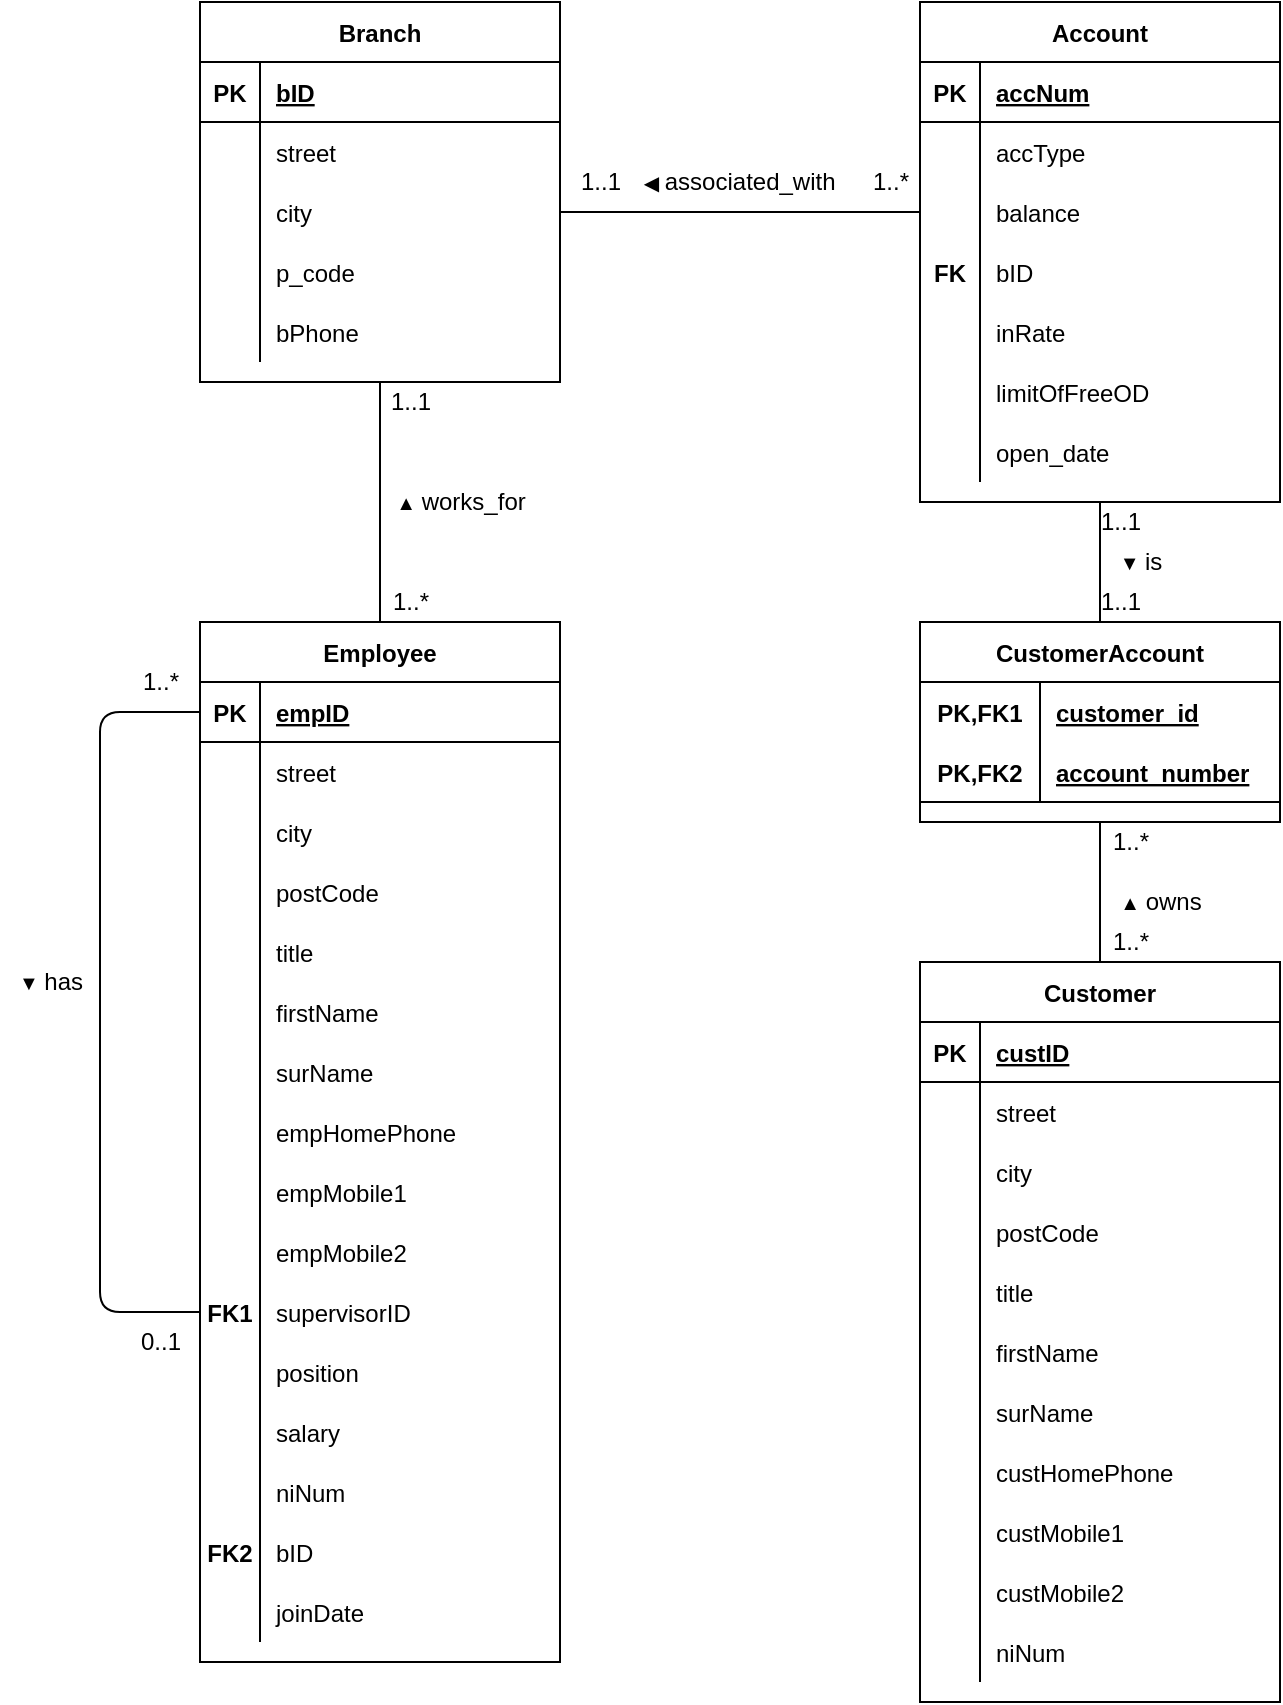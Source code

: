 <mxfile version="14.4.7" type="device"><diagram id="4AhPnBOVg8IUe8jVObTL" name="Page-1"><mxGraphModel dx="1422" dy="762" grid="1" gridSize="10" guides="0" tooltips="1" connect="1" arrows="1" fold="1" page="1" pageScale="1" pageWidth="827" pageHeight="1169" math="0" shadow="0"><root><mxCell id="0"/><mxCell id="1" parent="0"/><mxCell id="7fBBErrHMdmGzCF9qD4_-1" value="Branch" style="shape=table;startSize=30;container=1;collapsible=1;childLayout=tableLayout;fixedRows=1;rowLines=0;fontStyle=1;align=center;resizeLast=1;" parent="1" vertex="1"><mxGeometry x="130" y="140" width="180" height="190" as="geometry"/></mxCell><mxCell id="7fBBErrHMdmGzCF9qD4_-2" value="" style="shape=partialRectangle;collapsible=0;dropTarget=0;pointerEvents=0;fillColor=none;top=0;left=0;bottom=1;right=0;points=[[0,0.5],[1,0.5]];portConstraint=eastwest;" parent="7fBBErrHMdmGzCF9qD4_-1" vertex="1"><mxGeometry y="30" width="180" height="30" as="geometry"/></mxCell><mxCell id="7fBBErrHMdmGzCF9qD4_-3" value="PK" style="shape=partialRectangle;connectable=0;fillColor=none;top=0;left=0;bottom=0;right=0;fontStyle=1;overflow=hidden;" parent="7fBBErrHMdmGzCF9qD4_-2" vertex="1"><mxGeometry width="30" height="30" as="geometry"/></mxCell><mxCell id="7fBBErrHMdmGzCF9qD4_-4" value="bID" style="shape=partialRectangle;connectable=0;fillColor=none;top=0;left=0;bottom=0;right=0;align=left;spacingLeft=6;fontStyle=5;overflow=hidden;" parent="7fBBErrHMdmGzCF9qD4_-2" vertex="1"><mxGeometry x="30" width="150" height="30" as="geometry"/></mxCell><mxCell id="7fBBErrHMdmGzCF9qD4_-5" value="" style="shape=partialRectangle;collapsible=0;dropTarget=0;pointerEvents=0;fillColor=none;top=0;left=0;bottom=0;right=0;points=[[0,0.5],[1,0.5]];portConstraint=eastwest;" parent="7fBBErrHMdmGzCF9qD4_-1" vertex="1"><mxGeometry y="60" width="180" height="30" as="geometry"/></mxCell><mxCell id="7fBBErrHMdmGzCF9qD4_-6" value="" style="shape=partialRectangle;connectable=0;fillColor=none;top=0;left=0;bottom=0;right=0;editable=1;overflow=hidden;" parent="7fBBErrHMdmGzCF9qD4_-5" vertex="1"><mxGeometry width="30" height="30" as="geometry"/></mxCell><mxCell id="7fBBErrHMdmGzCF9qD4_-7" value="street" style="shape=partialRectangle;connectable=0;fillColor=none;top=0;left=0;bottom=0;right=0;align=left;spacingLeft=6;overflow=hidden;" parent="7fBBErrHMdmGzCF9qD4_-5" vertex="1"><mxGeometry x="30" width="150" height="30" as="geometry"/></mxCell><mxCell id="7fBBErrHMdmGzCF9qD4_-8" value="" style="shape=partialRectangle;collapsible=0;dropTarget=0;pointerEvents=0;fillColor=none;top=0;left=0;bottom=0;right=0;points=[[0,0.5],[1,0.5]];portConstraint=eastwest;" parent="7fBBErrHMdmGzCF9qD4_-1" vertex="1"><mxGeometry y="90" width="180" height="30" as="geometry"/></mxCell><mxCell id="7fBBErrHMdmGzCF9qD4_-9" value="" style="shape=partialRectangle;connectable=0;fillColor=none;top=0;left=0;bottom=0;right=0;editable=1;overflow=hidden;" parent="7fBBErrHMdmGzCF9qD4_-8" vertex="1"><mxGeometry width="30" height="30" as="geometry"/></mxCell><mxCell id="7fBBErrHMdmGzCF9qD4_-10" value="city" style="shape=partialRectangle;connectable=0;fillColor=none;top=0;left=0;bottom=0;right=0;align=left;spacingLeft=6;overflow=hidden;" parent="7fBBErrHMdmGzCF9qD4_-8" vertex="1"><mxGeometry x="30" width="150" height="30" as="geometry"/></mxCell><mxCell id="7fBBErrHMdmGzCF9qD4_-11" value="" style="shape=partialRectangle;collapsible=0;dropTarget=0;pointerEvents=0;fillColor=none;top=0;left=0;bottom=0;right=0;points=[[0,0.5],[1,0.5]];portConstraint=eastwest;" parent="7fBBErrHMdmGzCF9qD4_-1" vertex="1"><mxGeometry y="120" width="180" height="30" as="geometry"/></mxCell><mxCell id="7fBBErrHMdmGzCF9qD4_-12" value="" style="shape=partialRectangle;connectable=0;fillColor=none;top=0;left=0;bottom=0;right=0;editable=1;overflow=hidden;" parent="7fBBErrHMdmGzCF9qD4_-11" vertex="1"><mxGeometry width="30" height="30" as="geometry"/></mxCell><mxCell id="7fBBErrHMdmGzCF9qD4_-13" value="p_code" style="shape=partialRectangle;connectable=0;fillColor=none;top=0;left=0;bottom=0;right=0;align=left;spacingLeft=6;overflow=hidden;verticalAlign=middle;" parent="7fBBErrHMdmGzCF9qD4_-11" vertex="1"><mxGeometry x="30" width="150" height="30" as="geometry"/></mxCell><mxCell id="7fBBErrHMdmGzCF9qD4_-18" style="shape=partialRectangle;collapsible=0;dropTarget=0;pointerEvents=0;fillColor=none;top=0;left=0;bottom=0;right=0;points=[[0,0.5],[1,0.5]];portConstraint=eastwest;" parent="7fBBErrHMdmGzCF9qD4_-1" vertex="1"><mxGeometry y="150" width="180" height="30" as="geometry"/></mxCell><mxCell id="7fBBErrHMdmGzCF9qD4_-19" style="shape=partialRectangle;connectable=0;fillColor=none;top=0;left=0;bottom=0;right=0;editable=1;overflow=hidden;" parent="7fBBErrHMdmGzCF9qD4_-18" vertex="1"><mxGeometry width="30" height="30" as="geometry"/></mxCell><mxCell id="7fBBErrHMdmGzCF9qD4_-20" value="bPhone" style="shape=partialRectangle;connectable=0;fillColor=none;top=0;left=0;bottom=0;right=0;align=left;spacingLeft=6;overflow=hidden;verticalAlign=middle;" parent="7fBBErrHMdmGzCF9qD4_-18" vertex="1"><mxGeometry x="30" width="150" height="30" as="geometry"/></mxCell><mxCell id="7fBBErrHMdmGzCF9qD4_-34" value="CustomerAccount" style="shape=table;startSize=30;container=1;collapsible=1;childLayout=tableLayout;fixedRows=1;rowLines=0;fontStyle=1;align=center;resizeLast=1;" parent="1" vertex="1"><mxGeometry x="490" y="450" width="180" height="100" as="geometry"/></mxCell><mxCell id="7fBBErrHMdmGzCF9qD4_-35" value="" style="shape=partialRectangle;collapsible=0;dropTarget=0;pointerEvents=0;fillColor=none;top=0;left=0;bottom=0;right=0;points=[[0,0.5],[1,0.5]];portConstraint=eastwest;" parent="7fBBErrHMdmGzCF9qD4_-34" vertex="1"><mxGeometry y="30" width="180" height="30" as="geometry"/></mxCell><mxCell id="7fBBErrHMdmGzCF9qD4_-36" value="PK,FK1" style="shape=partialRectangle;connectable=0;fillColor=none;top=0;left=0;bottom=0;right=0;fontStyle=1;overflow=hidden;" parent="7fBBErrHMdmGzCF9qD4_-35" vertex="1"><mxGeometry width="60" height="30" as="geometry"/></mxCell><mxCell id="7fBBErrHMdmGzCF9qD4_-37" value="customer_id" style="shape=partialRectangle;connectable=0;fillColor=none;top=0;left=0;bottom=0;right=0;align=left;spacingLeft=6;fontStyle=5;overflow=hidden;" parent="7fBBErrHMdmGzCF9qD4_-35" vertex="1"><mxGeometry x="60" width="120" height="30" as="geometry"/></mxCell><mxCell id="7fBBErrHMdmGzCF9qD4_-38" value="" style="shape=partialRectangle;collapsible=0;dropTarget=0;pointerEvents=0;fillColor=none;top=0;left=0;bottom=1;right=0;points=[[0,0.5],[1,0.5]];portConstraint=eastwest;" parent="7fBBErrHMdmGzCF9qD4_-34" vertex="1"><mxGeometry y="60" width="180" height="30" as="geometry"/></mxCell><mxCell id="7fBBErrHMdmGzCF9qD4_-39" value="PK,FK2" style="shape=partialRectangle;connectable=0;fillColor=none;top=0;left=0;bottom=0;right=0;fontStyle=1;overflow=hidden;" parent="7fBBErrHMdmGzCF9qD4_-38" vertex="1"><mxGeometry width="60" height="30" as="geometry"/></mxCell><mxCell id="7fBBErrHMdmGzCF9qD4_-40" value="account_number" style="shape=partialRectangle;connectable=0;fillColor=none;top=0;left=0;bottom=0;right=0;align=left;spacingLeft=6;fontStyle=5;overflow=hidden;" parent="7fBBErrHMdmGzCF9qD4_-38" vertex="1"><mxGeometry x="60" width="120" height="30" as="geometry"/></mxCell><mxCell id="7fBBErrHMdmGzCF9qD4_-47" value="Account" style="shape=table;startSize=30;container=1;collapsible=1;childLayout=tableLayout;fixedRows=1;rowLines=0;fontStyle=1;align=center;resizeLast=1;" parent="1" vertex="1"><mxGeometry x="490" y="140" width="180" height="250" as="geometry"/></mxCell><mxCell id="7fBBErrHMdmGzCF9qD4_-48" value="" style="shape=partialRectangle;collapsible=0;dropTarget=0;pointerEvents=0;fillColor=none;top=0;left=0;bottom=1;right=0;points=[[0,0.5],[1,0.5]];portConstraint=eastwest;" parent="7fBBErrHMdmGzCF9qD4_-47" vertex="1"><mxGeometry y="30" width="180" height="30" as="geometry"/></mxCell><mxCell id="7fBBErrHMdmGzCF9qD4_-49" value="PK" style="shape=partialRectangle;connectable=0;fillColor=none;top=0;left=0;bottom=0;right=0;fontStyle=1;overflow=hidden;" parent="7fBBErrHMdmGzCF9qD4_-48" vertex="1"><mxGeometry width="30" height="30" as="geometry"/></mxCell><mxCell id="7fBBErrHMdmGzCF9qD4_-50" value="accNum" style="shape=partialRectangle;connectable=0;fillColor=none;top=0;left=0;bottom=0;right=0;align=left;spacingLeft=6;fontStyle=5;overflow=hidden;" parent="7fBBErrHMdmGzCF9qD4_-48" vertex="1"><mxGeometry x="30" width="150" height="30" as="geometry"/></mxCell><mxCell id="7fBBErrHMdmGzCF9qD4_-51" value="" style="shape=partialRectangle;collapsible=0;dropTarget=0;pointerEvents=0;fillColor=none;top=0;left=0;bottom=0;right=0;points=[[0,0.5],[1,0.5]];portConstraint=eastwest;" parent="7fBBErrHMdmGzCF9qD4_-47" vertex="1"><mxGeometry y="60" width="180" height="30" as="geometry"/></mxCell><mxCell id="7fBBErrHMdmGzCF9qD4_-52" value="" style="shape=partialRectangle;connectable=0;fillColor=none;top=0;left=0;bottom=0;right=0;editable=1;overflow=hidden;" parent="7fBBErrHMdmGzCF9qD4_-51" vertex="1"><mxGeometry width="30" height="30" as="geometry"/></mxCell><mxCell id="7fBBErrHMdmGzCF9qD4_-53" value="accType" style="shape=partialRectangle;connectable=0;fillColor=none;top=0;left=0;bottom=0;right=0;align=left;spacingLeft=6;overflow=hidden;" parent="7fBBErrHMdmGzCF9qD4_-51" vertex="1"><mxGeometry x="30" width="150" height="30" as="geometry"/></mxCell><mxCell id="7fBBErrHMdmGzCF9qD4_-54" value="" style="shape=partialRectangle;collapsible=0;dropTarget=0;pointerEvents=0;fillColor=none;top=0;left=0;bottom=0;right=0;points=[[0,0.5],[1,0.5]];portConstraint=eastwest;" parent="7fBBErrHMdmGzCF9qD4_-47" vertex="1"><mxGeometry y="90" width="180" height="30" as="geometry"/></mxCell><mxCell id="7fBBErrHMdmGzCF9qD4_-55" value="" style="shape=partialRectangle;connectable=0;fillColor=none;top=0;left=0;bottom=0;right=0;editable=1;overflow=hidden;" parent="7fBBErrHMdmGzCF9qD4_-54" vertex="1"><mxGeometry width="30" height="30" as="geometry"/></mxCell><mxCell id="7fBBErrHMdmGzCF9qD4_-56" value="balance" style="shape=partialRectangle;connectable=0;fillColor=none;top=0;left=0;bottom=0;right=0;align=left;spacingLeft=6;overflow=hidden;" parent="7fBBErrHMdmGzCF9qD4_-54" vertex="1"><mxGeometry x="30" width="150" height="30" as="geometry"/></mxCell><mxCell id="7fBBErrHMdmGzCF9qD4_-57" value="" style="shape=partialRectangle;collapsible=0;dropTarget=0;pointerEvents=0;fillColor=none;top=0;left=0;bottom=0;right=0;points=[[0,0.5],[1,0.5]];portConstraint=eastwest;" parent="7fBBErrHMdmGzCF9qD4_-47" vertex="1"><mxGeometry y="120" width="180" height="30" as="geometry"/></mxCell><mxCell id="7fBBErrHMdmGzCF9qD4_-58" value="FK" style="shape=partialRectangle;connectable=0;fillColor=none;top=0;left=0;bottom=0;right=0;editable=1;overflow=hidden;fontStyle=1" parent="7fBBErrHMdmGzCF9qD4_-57" vertex="1"><mxGeometry width="30" height="30" as="geometry"/></mxCell><mxCell id="7fBBErrHMdmGzCF9qD4_-59" value="bID" style="shape=partialRectangle;connectable=0;fillColor=none;top=0;left=0;bottom=0;right=0;align=left;spacingLeft=6;overflow=hidden;" parent="7fBBErrHMdmGzCF9qD4_-57" vertex="1"><mxGeometry x="30" width="150" height="30" as="geometry"/></mxCell><mxCell id="7fBBErrHMdmGzCF9qD4_-69" style="shape=partialRectangle;collapsible=0;dropTarget=0;pointerEvents=0;fillColor=none;top=0;left=0;bottom=0;right=0;points=[[0,0.5],[1,0.5]];portConstraint=eastwest;" parent="7fBBErrHMdmGzCF9qD4_-47" vertex="1"><mxGeometry y="150" width="180" height="30" as="geometry"/></mxCell><mxCell id="7fBBErrHMdmGzCF9qD4_-70" style="shape=partialRectangle;connectable=0;fillColor=none;top=0;left=0;bottom=0;right=0;editable=1;overflow=hidden;fontStyle=1" parent="7fBBErrHMdmGzCF9qD4_-69" vertex="1"><mxGeometry width="30" height="30" as="geometry"/></mxCell><mxCell id="7fBBErrHMdmGzCF9qD4_-71" value="inRate" style="shape=partialRectangle;connectable=0;fillColor=none;top=0;left=0;bottom=0;right=0;align=left;spacingLeft=6;overflow=hidden;" parent="7fBBErrHMdmGzCF9qD4_-69" vertex="1"><mxGeometry x="30" width="150" height="30" as="geometry"/></mxCell><mxCell id="7fBBErrHMdmGzCF9qD4_-66" style="shape=partialRectangle;collapsible=0;dropTarget=0;pointerEvents=0;fillColor=none;top=0;left=0;bottom=0;right=0;points=[[0,0.5],[1,0.5]];portConstraint=eastwest;" parent="7fBBErrHMdmGzCF9qD4_-47" vertex="1"><mxGeometry y="180" width="180" height="30" as="geometry"/></mxCell><mxCell id="7fBBErrHMdmGzCF9qD4_-67" style="shape=partialRectangle;connectable=0;fillColor=none;top=0;left=0;bottom=0;right=0;editable=1;overflow=hidden;fontStyle=1" parent="7fBBErrHMdmGzCF9qD4_-66" vertex="1"><mxGeometry width="30" height="30" as="geometry"/></mxCell><mxCell id="7fBBErrHMdmGzCF9qD4_-68" value="limitOfFreeOD" style="shape=partialRectangle;connectable=0;fillColor=none;top=0;left=0;bottom=0;right=0;align=left;spacingLeft=6;overflow=hidden;" parent="7fBBErrHMdmGzCF9qD4_-66" vertex="1"><mxGeometry x="30" width="150" height="30" as="geometry"/></mxCell><mxCell id="7fBBErrHMdmGzCF9qD4_-63" style="shape=partialRectangle;collapsible=0;dropTarget=0;pointerEvents=0;fillColor=none;top=0;left=0;bottom=0;right=0;points=[[0,0.5],[1,0.5]];portConstraint=eastwest;" parent="7fBBErrHMdmGzCF9qD4_-47" vertex="1"><mxGeometry y="210" width="180" height="30" as="geometry"/></mxCell><mxCell id="7fBBErrHMdmGzCF9qD4_-64" style="shape=partialRectangle;connectable=0;fillColor=none;top=0;left=0;bottom=0;right=0;editable=1;overflow=hidden;fontStyle=1" parent="7fBBErrHMdmGzCF9qD4_-63" vertex="1"><mxGeometry width="30" height="30" as="geometry"/></mxCell><mxCell id="7fBBErrHMdmGzCF9qD4_-65" value="open_date" style="shape=partialRectangle;connectable=0;fillColor=none;top=0;left=0;bottom=0;right=0;align=left;spacingLeft=6;overflow=hidden;" parent="7fBBErrHMdmGzCF9qD4_-63" vertex="1"><mxGeometry x="30" width="150" height="30" as="geometry"/></mxCell><mxCell id="7fBBErrHMdmGzCF9qD4_-161" style="rounded=0;orthogonalLoop=1;jettySize=auto;html=1;entryX=0.5;entryY=1;entryDx=0;entryDy=0;startArrow=none;startFill=0;edgeStyle=orthogonalEdgeStyle;endArrow=none;endFill=0;" parent="1" source="7fBBErrHMdmGzCF9qD4_-72" target="7fBBErrHMdmGzCF9qD4_-1" edge="1"><mxGeometry relative="1" as="geometry"/></mxCell><mxCell id="7fBBErrHMdmGzCF9qD4_-72" value="Employee" style="shape=table;startSize=30;container=1;collapsible=1;childLayout=tableLayout;fixedRows=1;rowLines=0;fontStyle=1;align=center;resizeLast=1;" parent="1" vertex="1"><mxGeometry x="130" y="450" width="180" height="520" as="geometry"/></mxCell><mxCell id="7fBBErrHMdmGzCF9qD4_-178" style="edgeStyle=orthogonalEdgeStyle;rounded=1;orthogonalLoop=1;jettySize=auto;html=1;exitX=0;exitY=0.5;exitDx=0;exitDy=0;entryX=0;entryY=0.5;entryDx=0;entryDy=0;startArrow=none;startFill=0;endArrow=none;endFill=0;" parent="7fBBErrHMdmGzCF9qD4_-72" source="7fBBErrHMdmGzCF9qD4_-73" target="7fBBErrHMdmGzCF9qD4_-94" edge="1"><mxGeometry relative="1" as="geometry"><Array as="points"><mxPoint x="-50" y="45"/><mxPoint x="-50" y="345"/></Array></mxGeometry></mxCell><mxCell id="7fBBErrHMdmGzCF9qD4_-73" value="" style="shape=partialRectangle;collapsible=0;dropTarget=0;pointerEvents=0;fillColor=none;top=0;left=0;bottom=1;right=0;points=[[0,0.5],[1,0.5]];portConstraint=eastwest;" parent="7fBBErrHMdmGzCF9qD4_-72" vertex="1"><mxGeometry y="30" width="180" height="30" as="geometry"/></mxCell><mxCell id="7fBBErrHMdmGzCF9qD4_-74" value="PK" style="shape=partialRectangle;connectable=0;fillColor=none;top=0;left=0;bottom=0;right=0;fontStyle=1;overflow=hidden;" parent="7fBBErrHMdmGzCF9qD4_-73" vertex="1"><mxGeometry width="30" height="30" as="geometry"/></mxCell><mxCell id="7fBBErrHMdmGzCF9qD4_-75" value="empID" style="shape=partialRectangle;connectable=0;fillColor=none;top=0;left=0;bottom=0;right=0;align=left;spacingLeft=6;fontStyle=5;overflow=hidden;" parent="7fBBErrHMdmGzCF9qD4_-73" vertex="1"><mxGeometry x="30" width="150" height="30" as="geometry"/></mxCell><mxCell id="7fBBErrHMdmGzCF9qD4_-76" value="" style="shape=partialRectangle;collapsible=0;dropTarget=0;pointerEvents=0;fillColor=none;top=0;left=0;bottom=0;right=0;points=[[0,0.5],[1,0.5]];portConstraint=eastwest;" parent="7fBBErrHMdmGzCF9qD4_-72" vertex="1"><mxGeometry y="60" width="180" height="30" as="geometry"/></mxCell><mxCell id="7fBBErrHMdmGzCF9qD4_-77" value="" style="shape=partialRectangle;connectable=0;fillColor=none;top=0;left=0;bottom=0;right=0;editable=1;overflow=hidden;" parent="7fBBErrHMdmGzCF9qD4_-76" vertex="1"><mxGeometry width="30" height="30" as="geometry"/></mxCell><mxCell id="7fBBErrHMdmGzCF9qD4_-78" value="street" style="shape=partialRectangle;connectable=0;fillColor=none;top=0;left=0;bottom=0;right=0;align=left;spacingLeft=6;overflow=hidden;" parent="7fBBErrHMdmGzCF9qD4_-76" vertex="1"><mxGeometry x="30" width="150" height="30" as="geometry"/></mxCell><mxCell id="7fBBErrHMdmGzCF9qD4_-79" value="" style="shape=partialRectangle;collapsible=0;dropTarget=0;pointerEvents=0;fillColor=none;top=0;left=0;bottom=0;right=0;points=[[0,0.5],[1,0.5]];portConstraint=eastwest;" parent="7fBBErrHMdmGzCF9qD4_-72" vertex="1"><mxGeometry y="90" width="180" height="30" as="geometry"/></mxCell><mxCell id="7fBBErrHMdmGzCF9qD4_-80" value="" style="shape=partialRectangle;connectable=0;fillColor=none;top=0;left=0;bottom=0;right=0;editable=1;overflow=hidden;" parent="7fBBErrHMdmGzCF9qD4_-79" vertex="1"><mxGeometry width="30" height="30" as="geometry"/></mxCell><mxCell id="7fBBErrHMdmGzCF9qD4_-81" value="city" style="shape=partialRectangle;connectable=0;fillColor=none;top=0;left=0;bottom=0;right=0;align=left;spacingLeft=6;overflow=hidden;" parent="7fBBErrHMdmGzCF9qD4_-79" vertex="1"><mxGeometry x="30" width="150" height="30" as="geometry"/></mxCell><mxCell id="7fBBErrHMdmGzCF9qD4_-82" value="" style="shape=partialRectangle;collapsible=0;dropTarget=0;pointerEvents=0;fillColor=none;top=0;left=0;bottom=0;right=0;points=[[0,0.5],[1,0.5]];portConstraint=eastwest;" parent="7fBBErrHMdmGzCF9qD4_-72" vertex="1"><mxGeometry y="120" width="180" height="30" as="geometry"/></mxCell><mxCell id="7fBBErrHMdmGzCF9qD4_-83" value="&#10;&#10;postCode&#10;&#10;" style="shape=partialRectangle;connectable=0;fillColor=none;top=0;left=0;bottom=0;right=0;editable=1;overflow=hidden;" parent="7fBBErrHMdmGzCF9qD4_-82" vertex="1"><mxGeometry width="30" height="30" as="geometry"/></mxCell><mxCell id="7fBBErrHMdmGzCF9qD4_-84" value="postCode" style="shape=partialRectangle;connectable=0;fillColor=none;top=0;left=0;bottom=0;right=0;align=left;spacingLeft=6;overflow=hidden;" parent="7fBBErrHMdmGzCF9qD4_-82" vertex="1"><mxGeometry x="30" width="150" height="30" as="geometry"/></mxCell><mxCell id="7fBBErrHMdmGzCF9qD4_-112" style="shape=partialRectangle;collapsible=0;dropTarget=0;pointerEvents=0;fillColor=none;top=0;left=0;bottom=0;right=0;points=[[0,0.5],[1,0.5]];portConstraint=eastwest;" parent="7fBBErrHMdmGzCF9qD4_-72" vertex="1"><mxGeometry y="150" width="180" height="30" as="geometry"/></mxCell><mxCell id="7fBBErrHMdmGzCF9qD4_-113" style="shape=partialRectangle;connectable=0;fillColor=none;top=0;left=0;bottom=0;right=0;editable=1;overflow=hidden;" parent="7fBBErrHMdmGzCF9qD4_-112" vertex="1"><mxGeometry width="30" height="30" as="geometry"/></mxCell><mxCell id="7fBBErrHMdmGzCF9qD4_-114" value="title" style="shape=partialRectangle;connectable=0;fillColor=none;top=0;left=0;bottom=0;right=0;align=left;spacingLeft=6;overflow=hidden;" parent="7fBBErrHMdmGzCF9qD4_-112" vertex="1"><mxGeometry x="30" width="150" height="30" as="geometry"/></mxCell><mxCell id="7fBBErrHMdmGzCF9qD4_-109" style="shape=partialRectangle;collapsible=0;dropTarget=0;pointerEvents=0;fillColor=none;top=0;left=0;bottom=0;right=0;points=[[0,0.5],[1,0.5]];portConstraint=eastwest;" parent="7fBBErrHMdmGzCF9qD4_-72" vertex="1"><mxGeometry y="180" width="180" height="30" as="geometry"/></mxCell><mxCell id="7fBBErrHMdmGzCF9qD4_-110" style="shape=partialRectangle;connectable=0;fillColor=none;top=0;left=0;bottom=0;right=0;editable=1;overflow=hidden;" parent="7fBBErrHMdmGzCF9qD4_-109" vertex="1"><mxGeometry width="30" height="30" as="geometry"/></mxCell><mxCell id="7fBBErrHMdmGzCF9qD4_-111" value="firstName" style="shape=partialRectangle;connectable=0;fillColor=none;top=0;left=0;bottom=0;right=0;align=left;spacingLeft=6;overflow=hidden;" parent="7fBBErrHMdmGzCF9qD4_-109" vertex="1"><mxGeometry x="30" width="150" height="30" as="geometry"/></mxCell><mxCell id="7fBBErrHMdmGzCF9qD4_-106" style="shape=partialRectangle;collapsible=0;dropTarget=0;pointerEvents=0;fillColor=none;top=0;left=0;bottom=0;right=0;points=[[0,0.5],[1,0.5]];portConstraint=eastwest;" parent="7fBBErrHMdmGzCF9qD4_-72" vertex="1"><mxGeometry y="210" width="180" height="30" as="geometry"/></mxCell><mxCell id="7fBBErrHMdmGzCF9qD4_-107" style="shape=partialRectangle;connectable=0;fillColor=none;top=0;left=0;bottom=0;right=0;editable=1;overflow=hidden;" parent="7fBBErrHMdmGzCF9qD4_-106" vertex="1"><mxGeometry width="30" height="30" as="geometry"/></mxCell><mxCell id="7fBBErrHMdmGzCF9qD4_-108" value="surName" style="shape=partialRectangle;connectable=0;fillColor=none;top=0;left=0;bottom=0;right=0;align=left;spacingLeft=6;overflow=hidden;" parent="7fBBErrHMdmGzCF9qD4_-106" vertex="1"><mxGeometry x="30" width="150" height="30" as="geometry"/></mxCell><mxCell id="7fBBErrHMdmGzCF9qD4_-103" style="shape=partialRectangle;collapsible=0;dropTarget=0;pointerEvents=0;fillColor=none;top=0;left=0;bottom=0;right=0;points=[[0,0.5],[1,0.5]];portConstraint=eastwest;" parent="7fBBErrHMdmGzCF9qD4_-72" vertex="1"><mxGeometry y="240" width="180" height="30" as="geometry"/></mxCell><mxCell id="7fBBErrHMdmGzCF9qD4_-104" style="shape=partialRectangle;connectable=0;fillColor=none;top=0;left=0;bottom=0;right=0;editable=1;overflow=hidden;" parent="7fBBErrHMdmGzCF9qD4_-103" vertex="1"><mxGeometry width="30" height="30" as="geometry"/></mxCell><mxCell id="7fBBErrHMdmGzCF9qD4_-105" value="empHomePhone" style="shape=partialRectangle;connectable=0;fillColor=none;top=0;left=0;bottom=0;right=0;align=left;spacingLeft=6;overflow=hidden;" parent="7fBBErrHMdmGzCF9qD4_-103" vertex="1"><mxGeometry x="30" width="150" height="30" as="geometry"/></mxCell><mxCell id="7fBBErrHMdmGzCF9qD4_-100" style="shape=partialRectangle;collapsible=0;dropTarget=0;pointerEvents=0;fillColor=none;top=0;left=0;bottom=0;right=0;points=[[0,0.5],[1,0.5]];portConstraint=eastwest;" parent="7fBBErrHMdmGzCF9qD4_-72" vertex="1"><mxGeometry y="270" width="180" height="30" as="geometry"/></mxCell><mxCell id="7fBBErrHMdmGzCF9qD4_-101" style="shape=partialRectangle;connectable=0;fillColor=none;top=0;left=0;bottom=0;right=0;editable=1;overflow=hidden;" parent="7fBBErrHMdmGzCF9qD4_-100" vertex="1"><mxGeometry width="30" height="30" as="geometry"/></mxCell><mxCell id="7fBBErrHMdmGzCF9qD4_-102" value="empMobile1" style="shape=partialRectangle;connectable=0;fillColor=none;top=0;left=0;bottom=0;right=0;align=left;spacingLeft=6;overflow=hidden;" parent="7fBBErrHMdmGzCF9qD4_-100" vertex="1"><mxGeometry x="30" width="150" height="30" as="geometry"/></mxCell><mxCell id="7fBBErrHMdmGzCF9qD4_-97" style="shape=partialRectangle;collapsible=0;dropTarget=0;pointerEvents=0;fillColor=none;top=0;left=0;bottom=0;right=0;points=[[0,0.5],[1,0.5]];portConstraint=eastwest;" parent="7fBBErrHMdmGzCF9qD4_-72" vertex="1"><mxGeometry y="300" width="180" height="30" as="geometry"/></mxCell><mxCell id="7fBBErrHMdmGzCF9qD4_-98" style="shape=partialRectangle;connectable=0;fillColor=none;top=0;left=0;bottom=0;right=0;editable=1;overflow=hidden;" parent="7fBBErrHMdmGzCF9qD4_-97" vertex="1"><mxGeometry width="30" height="30" as="geometry"/></mxCell><mxCell id="7fBBErrHMdmGzCF9qD4_-99" value="empMobile2" style="shape=partialRectangle;connectable=0;fillColor=none;top=0;left=0;bottom=0;right=0;align=left;spacingLeft=6;overflow=hidden;" parent="7fBBErrHMdmGzCF9qD4_-97" vertex="1"><mxGeometry x="30" width="150" height="30" as="geometry"/></mxCell><mxCell id="7fBBErrHMdmGzCF9qD4_-94" style="shape=partialRectangle;collapsible=0;dropTarget=0;pointerEvents=0;fillColor=none;top=0;left=0;bottom=0;right=0;points=[[0,0.5],[1,0.5]];portConstraint=eastwest;" parent="7fBBErrHMdmGzCF9qD4_-72" vertex="1"><mxGeometry y="330" width="180" height="30" as="geometry"/></mxCell><mxCell id="7fBBErrHMdmGzCF9qD4_-95" value="FK1" style="shape=partialRectangle;connectable=0;fillColor=none;top=0;left=0;bottom=0;right=0;editable=1;overflow=hidden;fontStyle=1" parent="7fBBErrHMdmGzCF9qD4_-94" vertex="1"><mxGeometry width="30" height="30" as="geometry"/></mxCell><mxCell id="7fBBErrHMdmGzCF9qD4_-96" value="supervisorID" style="shape=partialRectangle;connectable=0;fillColor=none;top=0;left=0;bottom=0;right=0;align=left;spacingLeft=6;overflow=hidden;" parent="7fBBErrHMdmGzCF9qD4_-94" vertex="1"><mxGeometry x="30" width="150" height="30" as="geometry"/></mxCell><mxCell id="7fBBErrHMdmGzCF9qD4_-91" style="shape=partialRectangle;collapsible=0;dropTarget=0;pointerEvents=0;fillColor=none;top=0;left=0;bottom=0;right=0;points=[[0,0.5],[1,0.5]];portConstraint=eastwest;" parent="7fBBErrHMdmGzCF9qD4_-72" vertex="1"><mxGeometry y="360" width="180" height="30" as="geometry"/></mxCell><mxCell id="7fBBErrHMdmGzCF9qD4_-92" style="shape=partialRectangle;connectable=0;fillColor=none;top=0;left=0;bottom=0;right=0;editable=1;overflow=hidden;" parent="7fBBErrHMdmGzCF9qD4_-91" vertex="1"><mxGeometry width="30" height="30" as="geometry"/></mxCell><mxCell id="7fBBErrHMdmGzCF9qD4_-93" value="position" style="shape=partialRectangle;connectable=0;fillColor=none;top=0;left=0;bottom=0;right=0;align=left;spacingLeft=6;overflow=hidden;" parent="7fBBErrHMdmGzCF9qD4_-91" vertex="1"><mxGeometry x="30" width="150" height="30" as="geometry"/></mxCell><mxCell id="7fBBErrHMdmGzCF9qD4_-88" style="shape=partialRectangle;collapsible=0;dropTarget=0;pointerEvents=0;fillColor=none;top=0;left=0;bottom=0;right=0;points=[[0,0.5],[1,0.5]];portConstraint=eastwest;" parent="7fBBErrHMdmGzCF9qD4_-72" vertex="1"><mxGeometry y="390" width="180" height="30" as="geometry"/></mxCell><mxCell id="7fBBErrHMdmGzCF9qD4_-89" style="shape=partialRectangle;connectable=0;fillColor=none;top=0;left=0;bottom=0;right=0;editable=1;overflow=hidden;" parent="7fBBErrHMdmGzCF9qD4_-88" vertex="1"><mxGeometry width="30" height="30" as="geometry"/></mxCell><mxCell id="7fBBErrHMdmGzCF9qD4_-90" value="salary" style="shape=partialRectangle;connectable=0;fillColor=none;top=0;left=0;bottom=0;right=0;align=left;spacingLeft=6;overflow=hidden;" parent="7fBBErrHMdmGzCF9qD4_-88" vertex="1"><mxGeometry x="30" width="150" height="30" as="geometry"/></mxCell><mxCell id="7fBBErrHMdmGzCF9qD4_-85" style="shape=partialRectangle;collapsible=0;dropTarget=0;pointerEvents=0;fillColor=none;top=0;left=0;bottom=0;right=0;points=[[0,0.5],[1,0.5]];portConstraint=eastwest;" parent="7fBBErrHMdmGzCF9qD4_-72" vertex="1"><mxGeometry y="420" width="180" height="30" as="geometry"/></mxCell><mxCell id="7fBBErrHMdmGzCF9qD4_-86" style="shape=partialRectangle;connectable=0;fillColor=none;top=0;left=0;bottom=0;right=0;editable=1;overflow=hidden;" parent="7fBBErrHMdmGzCF9qD4_-85" vertex="1"><mxGeometry width="30" height="30" as="geometry"/></mxCell><mxCell id="7fBBErrHMdmGzCF9qD4_-87" value="niNum" style="shape=partialRectangle;connectable=0;fillColor=none;top=0;left=0;bottom=0;right=0;align=left;spacingLeft=6;overflow=hidden;" parent="7fBBErrHMdmGzCF9qD4_-85" vertex="1"><mxGeometry x="30" width="150" height="30" as="geometry"/></mxCell><mxCell id="7fBBErrHMdmGzCF9qD4_-115" style="shape=partialRectangle;collapsible=0;dropTarget=0;pointerEvents=0;fillColor=none;top=0;left=0;bottom=0;right=0;points=[[0,0.5],[1,0.5]];portConstraint=eastwest;" parent="7fBBErrHMdmGzCF9qD4_-72" vertex="1"><mxGeometry y="450" width="180" height="30" as="geometry"/></mxCell><mxCell id="7fBBErrHMdmGzCF9qD4_-116" value="FK2" style="shape=partialRectangle;connectable=0;fillColor=none;top=0;left=0;bottom=0;right=0;editable=1;overflow=hidden;fontStyle=1" parent="7fBBErrHMdmGzCF9qD4_-115" vertex="1"><mxGeometry width="30" height="30" as="geometry"/></mxCell><mxCell id="7fBBErrHMdmGzCF9qD4_-117" value="bID" style="shape=partialRectangle;connectable=0;fillColor=none;top=0;left=0;bottom=0;right=0;align=left;spacingLeft=6;overflow=hidden;" parent="7fBBErrHMdmGzCF9qD4_-115" vertex="1"><mxGeometry x="30" width="150" height="30" as="geometry"/></mxCell><mxCell id="7fBBErrHMdmGzCF9qD4_-118" style="shape=partialRectangle;collapsible=0;dropTarget=0;pointerEvents=0;fillColor=none;top=0;left=0;bottom=0;right=0;points=[[0,0.5],[1,0.5]];portConstraint=eastwest;" parent="7fBBErrHMdmGzCF9qD4_-72" vertex="1"><mxGeometry y="480" width="180" height="30" as="geometry"/></mxCell><mxCell id="7fBBErrHMdmGzCF9qD4_-119" style="shape=partialRectangle;connectable=0;fillColor=none;top=0;left=0;bottom=0;right=0;editable=1;overflow=hidden;" parent="7fBBErrHMdmGzCF9qD4_-118" vertex="1"><mxGeometry width="30" height="30" as="geometry"/></mxCell><mxCell id="7fBBErrHMdmGzCF9qD4_-120" value="joinDate" style="shape=partialRectangle;connectable=0;fillColor=none;top=0;left=0;bottom=0;right=0;align=left;spacingLeft=6;overflow=hidden;" parent="7fBBErrHMdmGzCF9qD4_-118" vertex="1"><mxGeometry x="30" width="150" height="30" as="geometry"/></mxCell><mxCell id="7fBBErrHMdmGzCF9qD4_-121" value="Customer" style="shape=table;startSize=30;container=1;collapsible=1;childLayout=tableLayout;fixedRows=1;rowLines=0;fontStyle=1;align=center;resizeLast=1;" parent="1" vertex="1"><mxGeometry x="490" y="620" width="180" height="370" as="geometry"/></mxCell><mxCell id="7fBBErrHMdmGzCF9qD4_-122" value="" style="shape=partialRectangle;collapsible=0;dropTarget=0;pointerEvents=0;fillColor=none;top=0;left=0;bottom=1;right=0;points=[[0,0.5],[1,0.5]];portConstraint=eastwest;" parent="7fBBErrHMdmGzCF9qD4_-121" vertex="1"><mxGeometry y="30" width="180" height="30" as="geometry"/></mxCell><mxCell id="7fBBErrHMdmGzCF9qD4_-123" value="PK" style="shape=partialRectangle;connectable=0;fillColor=none;top=0;left=0;bottom=0;right=0;fontStyle=1;overflow=hidden;" parent="7fBBErrHMdmGzCF9qD4_-122" vertex="1"><mxGeometry width="30" height="30" as="geometry"/></mxCell><mxCell id="7fBBErrHMdmGzCF9qD4_-124" value="custID" style="shape=partialRectangle;connectable=0;fillColor=none;top=0;left=0;bottom=0;right=0;align=left;spacingLeft=6;fontStyle=5;overflow=hidden;" parent="7fBBErrHMdmGzCF9qD4_-122" vertex="1"><mxGeometry x="30" width="150" height="30" as="geometry"/></mxCell><mxCell id="7fBBErrHMdmGzCF9qD4_-125" value="" style="shape=partialRectangle;collapsible=0;dropTarget=0;pointerEvents=0;fillColor=none;top=0;left=0;bottom=0;right=0;points=[[0,0.5],[1,0.5]];portConstraint=eastwest;" parent="7fBBErrHMdmGzCF9qD4_-121" vertex="1"><mxGeometry y="60" width="180" height="30" as="geometry"/></mxCell><mxCell id="7fBBErrHMdmGzCF9qD4_-126" value="" style="shape=partialRectangle;connectable=0;fillColor=none;top=0;left=0;bottom=0;right=0;editable=1;overflow=hidden;" parent="7fBBErrHMdmGzCF9qD4_-125" vertex="1"><mxGeometry width="30" height="30" as="geometry"/></mxCell><mxCell id="7fBBErrHMdmGzCF9qD4_-127" value="street" style="shape=partialRectangle;connectable=0;fillColor=none;top=0;left=0;bottom=0;right=0;align=left;spacingLeft=6;overflow=hidden;" parent="7fBBErrHMdmGzCF9qD4_-125" vertex="1"><mxGeometry x="30" width="150" height="30" as="geometry"/></mxCell><mxCell id="7fBBErrHMdmGzCF9qD4_-128" value="" style="shape=partialRectangle;collapsible=0;dropTarget=0;pointerEvents=0;fillColor=none;top=0;left=0;bottom=0;right=0;points=[[0,0.5],[1,0.5]];portConstraint=eastwest;" parent="7fBBErrHMdmGzCF9qD4_-121" vertex="1"><mxGeometry y="90" width="180" height="30" as="geometry"/></mxCell><mxCell id="7fBBErrHMdmGzCF9qD4_-129" value="" style="shape=partialRectangle;connectable=0;fillColor=none;top=0;left=0;bottom=0;right=0;editable=1;overflow=hidden;" parent="7fBBErrHMdmGzCF9qD4_-128" vertex="1"><mxGeometry width="30" height="30" as="geometry"/></mxCell><mxCell id="7fBBErrHMdmGzCF9qD4_-130" value="city" style="shape=partialRectangle;connectable=0;fillColor=none;top=0;left=0;bottom=0;right=0;align=left;spacingLeft=6;overflow=hidden;" parent="7fBBErrHMdmGzCF9qD4_-128" vertex="1"><mxGeometry x="30" width="150" height="30" as="geometry"/></mxCell><mxCell id="7fBBErrHMdmGzCF9qD4_-131" value="" style="shape=partialRectangle;collapsible=0;dropTarget=0;pointerEvents=0;fillColor=none;top=0;left=0;bottom=0;right=0;points=[[0,0.5],[1,0.5]];portConstraint=eastwest;" parent="7fBBErrHMdmGzCF9qD4_-121" vertex="1"><mxGeometry y="120" width="180" height="30" as="geometry"/></mxCell><mxCell id="7fBBErrHMdmGzCF9qD4_-132" value="" style="shape=partialRectangle;connectable=0;fillColor=none;top=0;left=0;bottom=0;right=0;editable=1;overflow=hidden;" parent="7fBBErrHMdmGzCF9qD4_-131" vertex="1"><mxGeometry width="30" height="30" as="geometry"/></mxCell><mxCell id="7fBBErrHMdmGzCF9qD4_-133" value="postCode" style="shape=partialRectangle;connectable=0;fillColor=none;top=0;left=0;bottom=0;right=0;align=left;spacingLeft=6;overflow=hidden;" parent="7fBBErrHMdmGzCF9qD4_-131" vertex="1"><mxGeometry x="30" width="150" height="30" as="geometry"/></mxCell><mxCell id="7fBBErrHMdmGzCF9qD4_-146" style="shape=partialRectangle;collapsible=0;dropTarget=0;pointerEvents=0;fillColor=none;top=0;left=0;bottom=0;right=0;points=[[0,0.5],[1,0.5]];portConstraint=eastwest;" parent="7fBBErrHMdmGzCF9qD4_-121" vertex="1"><mxGeometry y="150" width="180" height="30" as="geometry"/></mxCell><mxCell id="7fBBErrHMdmGzCF9qD4_-147" style="shape=partialRectangle;connectable=0;fillColor=none;top=0;left=0;bottom=0;right=0;editable=1;overflow=hidden;" parent="7fBBErrHMdmGzCF9qD4_-146" vertex="1"><mxGeometry width="30" height="30" as="geometry"/></mxCell><mxCell id="7fBBErrHMdmGzCF9qD4_-148" value="title" style="shape=partialRectangle;connectable=0;fillColor=none;top=0;left=0;bottom=0;right=0;align=left;spacingLeft=6;overflow=hidden;" parent="7fBBErrHMdmGzCF9qD4_-146" vertex="1"><mxGeometry x="30" width="150" height="30" as="geometry"/></mxCell><mxCell id="7fBBErrHMdmGzCF9qD4_-143" style="shape=partialRectangle;collapsible=0;dropTarget=0;pointerEvents=0;fillColor=none;top=0;left=0;bottom=0;right=0;points=[[0,0.5],[1,0.5]];portConstraint=eastwest;" parent="7fBBErrHMdmGzCF9qD4_-121" vertex="1"><mxGeometry y="180" width="180" height="30" as="geometry"/></mxCell><mxCell id="7fBBErrHMdmGzCF9qD4_-144" style="shape=partialRectangle;connectable=0;fillColor=none;top=0;left=0;bottom=0;right=0;editable=1;overflow=hidden;" parent="7fBBErrHMdmGzCF9qD4_-143" vertex="1"><mxGeometry width="30" height="30" as="geometry"/></mxCell><mxCell id="7fBBErrHMdmGzCF9qD4_-145" value="firstName" style="shape=partialRectangle;connectable=0;fillColor=none;top=0;left=0;bottom=0;right=0;align=left;spacingLeft=6;overflow=hidden;" parent="7fBBErrHMdmGzCF9qD4_-143" vertex="1"><mxGeometry x="30" width="150" height="30" as="geometry"/></mxCell><mxCell id="7fBBErrHMdmGzCF9qD4_-140" style="shape=partialRectangle;collapsible=0;dropTarget=0;pointerEvents=0;fillColor=none;top=0;left=0;bottom=0;right=0;points=[[0,0.5],[1,0.5]];portConstraint=eastwest;" parent="7fBBErrHMdmGzCF9qD4_-121" vertex="1"><mxGeometry y="210" width="180" height="30" as="geometry"/></mxCell><mxCell id="7fBBErrHMdmGzCF9qD4_-141" style="shape=partialRectangle;connectable=0;fillColor=none;top=0;left=0;bottom=0;right=0;editable=1;overflow=hidden;" parent="7fBBErrHMdmGzCF9qD4_-140" vertex="1"><mxGeometry width="30" height="30" as="geometry"/></mxCell><mxCell id="7fBBErrHMdmGzCF9qD4_-142" value="surName" style="shape=partialRectangle;connectable=0;fillColor=none;top=0;left=0;bottom=0;right=0;align=left;spacingLeft=6;overflow=hidden;" parent="7fBBErrHMdmGzCF9qD4_-140" vertex="1"><mxGeometry x="30" width="150" height="30" as="geometry"/></mxCell><mxCell id="7fBBErrHMdmGzCF9qD4_-137" style="shape=partialRectangle;collapsible=0;dropTarget=0;pointerEvents=0;fillColor=none;top=0;left=0;bottom=0;right=0;points=[[0,0.5],[1,0.5]];portConstraint=eastwest;" parent="7fBBErrHMdmGzCF9qD4_-121" vertex="1"><mxGeometry y="240" width="180" height="30" as="geometry"/></mxCell><mxCell id="7fBBErrHMdmGzCF9qD4_-138" style="shape=partialRectangle;connectable=0;fillColor=none;top=0;left=0;bottom=0;right=0;editable=1;overflow=hidden;" parent="7fBBErrHMdmGzCF9qD4_-137" vertex="1"><mxGeometry width="30" height="30" as="geometry"/></mxCell><mxCell id="7fBBErrHMdmGzCF9qD4_-139" value="custHomePhone" style="shape=partialRectangle;connectable=0;fillColor=none;top=0;left=0;bottom=0;right=0;align=left;spacingLeft=6;overflow=hidden;" parent="7fBBErrHMdmGzCF9qD4_-137" vertex="1"><mxGeometry x="30" width="150" height="30" as="geometry"/></mxCell><mxCell id="7fBBErrHMdmGzCF9qD4_-134" style="shape=partialRectangle;collapsible=0;dropTarget=0;pointerEvents=0;fillColor=none;top=0;left=0;bottom=0;right=0;points=[[0,0.5],[1,0.5]];portConstraint=eastwest;" parent="7fBBErrHMdmGzCF9qD4_-121" vertex="1"><mxGeometry y="270" width="180" height="30" as="geometry"/></mxCell><mxCell id="7fBBErrHMdmGzCF9qD4_-135" style="shape=partialRectangle;connectable=0;fillColor=none;top=0;left=0;bottom=0;right=0;editable=1;overflow=hidden;" parent="7fBBErrHMdmGzCF9qD4_-134" vertex="1"><mxGeometry width="30" height="30" as="geometry"/></mxCell><mxCell id="7fBBErrHMdmGzCF9qD4_-136" value="custMobile1" style="shape=partialRectangle;connectable=0;fillColor=none;top=0;left=0;bottom=0;right=0;align=left;spacingLeft=6;overflow=hidden;" parent="7fBBErrHMdmGzCF9qD4_-134" vertex="1"><mxGeometry x="30" width="150" height="30" as="geometry"/></mxCell><mxCell id="7fBBErrHMdmGzCF9qD4_-158" style="shape=partialRectangle;collapsible=0;dropTarget=0;pointerEvents=0;fillColor=none;top=0;left=0;bottom=0;right=0;points=[[0,0.5],[1,0.5]];portConstraint=eastwest;" parent="7fBBErrHMdmGzCF9qD4_-121" vertex="1"><mxGeometry y="300" width="180" height="30" as="geometry"/></mxCell><mxCell id="7fBBErrHMdmGzCF9qD4_-159" style="shape=partialRectangle;connectable=0;fillColor=none;top=0;left=0;bottom=0;right=0;editable=1;overflow=hidden;" parent="7fBBErrHMdmGzCF9qD4_-158" vertex="1"><mxGeometry width="30" height="30" as="geometry"/></mxCell><mxCell id="7fBBErrHMdmGzCF9qD4_-160" value="custMobile2" style="shape=partialRectangle;connectable=0;fillColor=none;top=0;left=0;bottom=0;right=0;align=left;spacingLeft=6;overflow=hidden;" parent="7fBBErrHMdmGzCF9qD4_-158" vertex="1"><mxGeometry x="30" width="150" height="30" as="geometry"/></mxCell><mxCell id="7fBBErrHMdmGzCF9qD4_-155" style="shape=partialRectangle;collapsible=0;dropTarget=0;pointerEvents=0;fillColor=none;top=0;left=0;bottom=0;right=0;points=[[0,0.5],[1,0.5]];portConstraint=eastwest;" parent="7fBBErrHMdmGzCF9qD4_-121" vertex="1"><mxGeometry y="330" width="180" height="30" as="geometry"/></mxCell><mxCell id="7fBBErrHMdmGzCF9qD4_-156" style="shape=partialRectangle;connectable=0;fillColor=none;top=0;left=0;bottom=0;right=0;editable=1;overflow=hidden;" parent="7fBBErrHMdmGzCF9qD4_-155" vertex="1"><mxGeometry width="30" height="30" as="geometry"/></mxCell><mxCell id="7fBBErrHMdmGzCF9qD4_-157" value="niNum" style="shape=partialRectangle;connectable=0;fillColor=none;top=0;left=0;bottom=0;right=0;align=left;spacingLeft=6;overflow=hidden;" parent="7fBBErrHMdmGzCF9qD4_-155" vertex="1"><mxGeometry x="30" width="150" height="30" as="geometry"/></mxCell><mxCell id="7fBBErrHMdmGzCF9qD4_-162" style="rounded=0;orthogonalLoop=1;jettySize=auto;html=1;entryX=0.5;entryY=1;entryDx=0;entryDy=0;startArrow=none;startFill=0;edgeStyle=orthogonalEdgeStyle;endArrow=none;endFill=0;" parent="1" target="7fBBErrHMdmGzCF9qD4_-47" edge="1"><mxGeometry relative="1" as="geometry"><mxPoint x="580" y="450" as="sourcePoint"/><mxPoint x="430" y="400" as="targetPoint"/><Array as="points"><mxPoint x="580" y="420"/><mxPoint x="580" y="420"/></Array></mxGeometry></mxCell><mxCell id="7fBBErrHMdmGzCF9qD4_-163" style="rounded=0;orthogonalLoop=1;jettySize=auto;html=1;entryX=1;entryY=0.5;entryDx=0;entryDy=0;startArrow=none;startFill=0;edgeStyle=orthogonalEdgeStyle;endArrow=none;endFill=0;exitX=0;exitY=0.5;exitDx=0;exitDy=0;" parent="1" source="7fBBErrHMdmGzCF9qD4_-54" target="7fBBErrHMdmGzCF9qD4_-8" edge="1"><mxGeometry relative="1" as="geometry"><mxPoint x="240" y="470" as="sourcePoint"/><mxPoint x="240" y="350" as="targetPoint"/></mxGeometry></mxCell><mxCell id="7fBBErrHMdmGzCF9qD4_-164" style="rounded=0;orthogonalLoop=1;jettySize=auto;html=1;entryX=0.5;entryY=0;entryDx=0;entryDy=0;startArrow=none;startFill=0;edgeStyle=orthogonalEdgeStyle;endArrow=none;endFill=0;exitX=0.5;exitY=1;exitDx=0;exitDy=0;" parent="1" source="7fBBErrHMdmGzCF9qD4_-34" target="7fBBErrHMdmGzCF9qD4_-121" edge="1"><mxGeometry relative="1" as="geometry"><mxPoint x="590" y="460" as="sourcePoint"/><mxPoint x="590" y="400" as="targetPoint"/><Array as="points"><mxPoint x="580" y="560"/><mxPoint x="580" y="560"/></Array></mxGeometry></mxCell><mxCell id="7fBBErrHMdmGzCF9qD4_-165" value="1..1" style="text;html=1;align=center;verticalAlign=middle;resizable=0;points=[];autosize=1;" parent="1" vertex="1"><mxGeometry x="570" y="430" width="40" height="20" as="geometry"/></mxCell><mxCell id="7fBBErrHMdmGzCF9qD4_-166" value="1..1" style="text;html=1;align=center;verticalAlign=middle;resizable=0;points=[];autosize=1;" parent="1" vertex="1"><mxGeometry x="570" y="390" width="40" height="20" as="geometry"/></mxCell><mxCell id="7fBBErrHMdmGzCF9qD4_-167" value="1..*" style="text;html=1;align=center;verticalAlign=middle;resizable=0;points=[];autosize=1;" parent="1" vertex="1"><mxGeometry x="580" y="550" width="30" height="20" as="geometry"/></mxCell><mxCell id="7fBBErrHMdmGzCF9qD4_-168" value="1..*" style="text;html=1;align=center;verticalAlign=middle;resizable=0;points=[];autosize=1;" parent="1" vertex="1"><mxGeometry x="580" y="600" width="30" height="20" as="geometry"/></mxCell><mxCell id="7fBBErrHMdmGzCF9qD4_-169" value="1..*" style="text;html=1;align=center;verticalAlign=middle;resizable=0;points=[];autosize=1;" parent="1" vertex="1"><mxGeometry x="220" y="430" width="30" height="20" as="geometry"/></mxCell><mxCell id="7fBBErrHMdmGzCF9qD4_-170" value="1..1" style="text;html=1;align=center;verticalAlign=middle;resizable=0;points=[];autosize=1;" parent="1" vertex="1"><mxGeometry x="215" y="330" width="40" height="20" as="geometry"/></mxCell><mxCell id="7fBBErrHMdmGzCF9qD4_-171" value="1..*" style="text;html=1;align=center;verticalAlign=middle;resizable=0;points=[];autosize=1;" parent="1" vertex="1"><mxGeometry x="460" y="220" width="30" height="20" as="geometry"/></mxCell><mxCell id="7fBBErrHMdmGzCF9qD4_-172" value="1..1" style="text;html=1;align=center;verticalAlign=middle;resizable=0;points=[];autosize=1;" parent="1" vertex="1"><mxGeometry x="310" y="220" width="40" height="20" as="geometry"/></mxCell><mxCell id="7fBBErrHMdmGzCF9qD4_-173" value="&lt;span style=&quot;font-size: 10px ; text-align: left&quot;&gt;◀︎&amp;nbsp;&lt;/span&gt;associated_with&amp;nbsp;" style="text;html=1;align=center;verticalAlign=middle;resizable=0;points=[];autosize=1;" parent="1" vertex="1"><mxGeometry x="341" y="220" width="120" height="20" as="geometry"/></mxCell><mxCell id="7fBBErrHMdmGzCF9qD4_-174" value="&lt;span style=&quot;font-size: 10px ; text-align: left&quot;&gt;▲&amp;nbsp;&lt;/span&gt;works_for" style="text;html=1;align=center;verticalAlign=middle;resizable=0;points=[];autosize=1;" parent="1" vertex="1"><mxGeometry x="220" y="380" width="80" height="20" as="geometry"/></mxCell><mxCell id="7fBBErrHMdmGzCF9qD4_-175" value="&lt;span style=&quot;font-size: 10px ; text-align: left&quot;&gt;▲&amp;nbsp;&lt;/span&gt;owns" style="text;html=1;align=center;verticalAlign=middle;resizable=0;points=[];autosize=1;" parent="1" vertex="1"><mxGeometry x="580" y="580" width="60" height="20" as="geometry"/></mxCell><mxCell id="7fBBErrHMdmGzCF9qD4_-177" value="&lt;span style=&quot;font-size: 10px ; text-align: left&quot;&gt;▼&amp;nbsp;&lt;/span&gt;is" style="text;html=1;align=center;verticalAlign=middle;resizable=0;points=[];autosize=1;" parent="1" vertex="1"><mxGeometry x="580" y="410" width="40" height="20" as="geometry"/></mxCell><mxCell id="7fBBErrHMdmGzCF9qD4_-179" value="1..*" style="text;html=1;align=center;verticalAlign=middle;resizable=0;points=[];autosize=1;" parent="1" vertex="1"><mxGeometry x="95" y="470" width="30" height="20" as="geometry"/></mxCell><mxCell id="7fBBErrHMdmGzCF9qD4_-181" value="0..1" style="text;html=1;align=center;verticalAlign=middle;resizable=0;points=[];autosize=1;" parent="1" vertex="1"><mxGeometry x="90" y="800" width="40" height="20" as="geometry"/></mxCell><mxCell id="7fBBErrHMdmGzCF9qD4_-182" value="&lt;span style=&quot;font-size: 10px ; text-align: left&quot;&gt;▼ &lt;/span&gt;&lt;span style=&quot;text-align: left&quot;&gt;&lt;font style=&quot;font-size: 12px&quot;&gt;has&lt;/font&gt;&lt;/span&gt;" style="text;html=1;align=center;verticalAlign=middle;resizable=0;points=[];autosize=1;" parent="1" vertex="1"><mxGeometry x="30" y="620" width="50" height="20" as="geometry"/></mxCell></root></mxGraphModel></diagram></mxfile>